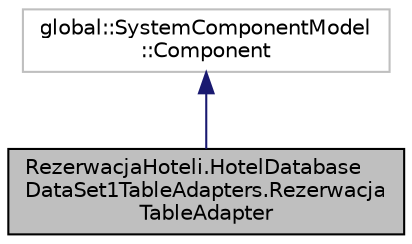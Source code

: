 digraph "RezerwacjaHoteli.HotelDatabaseDataSet1TableAdapters.RezerwacjaTableAdapter"
{
  edge [fontname="Helvetica",fontsize="10",labelfontname="Helvetica",labelfontsize="10"];
  node [fontname="Helvetica",fontsize="10",shape=record];
  Node2 [label="RezerwacjaHoteli.HotelDatabase\lDataSet1TableAdapters.Rezerwacja\lTableAdapter",height=0.2,width=0.4,color="black", fillcolor="grey75", style="filled", fontcolor="black"];
  Node3 -> Node2 [dir="back",color="midnightblue",fontsize="10",style="solid",fontname="Helvetica"];
  Node3 [label="global::SystemComponentModel\l::Component",height=0.2,width=0.4,color="grey75", fillcolor="white", style="filled"];
}
